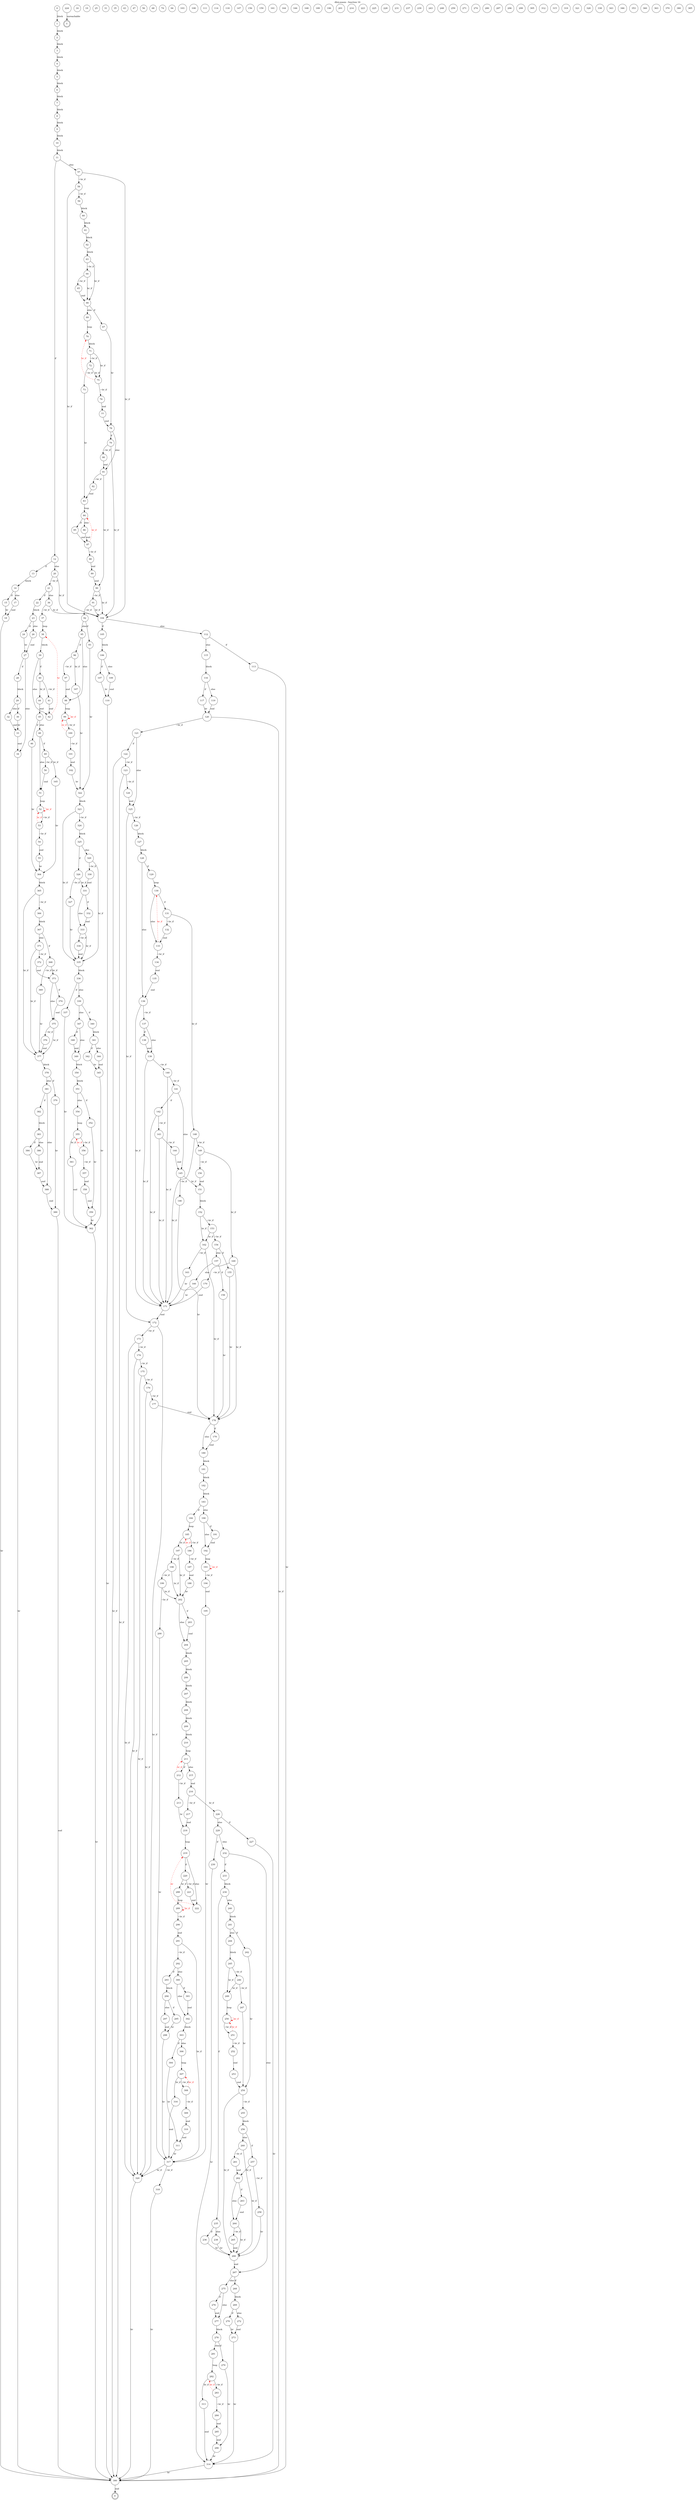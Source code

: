 digraph finite_state_machine {
    label = "dhry.wasm - function 16"
    labelloc =  t
    labelfontsize = 16
    labelfontcolor = black
    labelfontname = "Helvetica"
    node [shape = doublecircle]; E U ;
node [shape=circle, fontcolor=black, style="", label="0"]0
node [shape=circle, fontcolor=black, style="", label="1"]1
node [shape=circle, fontcolor=black, style="", label="2"]2
node [shape=circle, fontcolor=black, style="", label="3"]3
node [shape=circle, fontcolor=black, style="", label="4"]4
node [shape=circle, fontcolor=black, style="", label="5"]5
node [shape=circle, fontcolor=black, style="", label="6"]6
node [shape=circle, fontcolor=black, style="", label="7"]7
node [shape=circle, fontcolor=black, style="", label="8"]8
node [shape=circle, fontcolor=black, style="", label="9"]9
node [shape=circle, fontcolor=black, style="", label="10"]10
node [shape=circle, fontcolor=black, style="", label="11"]11
node [shape=circle, fontcolor=black, style="", label="12"]12
node [shape=circle, fontcolor=black, style="", label="13"]13
node [shape=circle, fontcolor=black, style="", label="14"]14
node [shape=circle, fontcolor=black, style="", label="15"]15
node [shape=circle, fontcolor=black, style="", label="16"]16
node [shape=circle, fontcolor=black, style="", label="17"]17
node [shape=circle, fontcolor=black, style="", label="18"]18
node [shape=circle, fontcolor=black, style="", label="19"]19
node [shape=circle, fontcolor=black, style="", label="20"]20
node [shape=circle, fontcolor=black, style="", label="21"]21
node [shape=circle, fontcolor=black, style="", label="22"]22
node [shape=circle, fontcolor=black, style="", label="23"]23
node [shape=circle, fontcolor=black, style="", label="24"]24
node [shape=circle, fontcolor=black, style="", label="25"]25
node [shape=circle, fontcolor=black, style="", label="26"]26
node [shape=circle, fontcolor=black, style="", label="27"]27
node [shape=circle, fontcolor=black, style="", label="28"]28
node [shape=circle, fontcolor=black, style="", label="29"]29
node [shape=circle, fontcolor=black, style="", label="30"]30
node [shape=circle, fontcolor=black, style="", label="31"]31
node [shape=circle, fontcolor=black, style="", label="32"]32
node [shape=circle, fontcolor=black, style="", label="33"]33
node [shape=circle, fontcolor=black, style="", label="34"]34
node [shape=circle, fontcolor=black, style="", label="35"]35
node [shape=circle, fontcolor=black, style="", label="36"]36
node [shape=circle, fontcolor=black, style="", label="37"]37
node [shape=circle, fontcolor=black, style="", label="38"]38
node [shape=circle, fontcolor=black, style="", label="39"]39
node [shape=circle, fontcolor=black, style="", label="40"]40
node [shape=circle, fontcolor=black, style="", label="41"]41
node [shape=circle, fontcolor=black, style="", label="42"]42
node [shape=circle, fontcolor=black, style="", label="43"]43
node [shape=circle, fontcolor=black, style="", label="44"]44
node [shape=circle, fontcolor=black, style="", label="45"]45
node [shape=circle, fontcolor=black, style="", label="46"]46
node [shape=circle, fontcolor=black, style="", label="47"]47
node [shape=circle, fontcolor=black, style="", label="48"]48
node [shape=circle, fontcolor=black, style="", label="49"]49
node [shape=circle, fontcolor=black, style="", label="50"]50
node [shape=circle, fontcolor=black, style="", label="51"]51
node [shape=circle, fontcolor=black, style="", label="52"]52
node [shape=circle, fontcolor=black, style="", label="53"]53
node [shape=circle, fontcolor=black, style="", label="54"]54
node [shape=circle, fontcolor=black, style="", label="55"]55
node [shape=circle, fontcolor=black, style="", label="56"]56
node [shape=circle, fontcolor=black, style="", label="57"]57
node [shape=circle, fontcolor=black, style="", label="58"]58
node [shape=circle, fontcolor=black, style="", label="59"]59
node [shape=circle, fontcolor=black, style="", label="60"]60
node [shape=circle, fontcolor=black, style="", label="61"]61
node [shape=circle, fontcolor=black, style="", label="62"]62
node [shape=circle, fontcolor=black, style="", label="63"]63
node [shape=circle, fontcolor=black, style="", label="64"]64
node [shape=circle, fontcolor=black, style="", label="65"]65
node [shape=circle, fontcolor=black, style="", label="66"]66
node [shape=circle, fontcolor=black, style="", label="67"]67
node [shape=circle, fontcolor=black, style="", label="68"]68
node [shape=circle, fontcolor=black, style="", label="69"]69
node [shape=circle, fontcolor=black, style="", label="70"]70
node [shape=circle, fontcolor=black, style="", label="71"]71
node [shape=circle, fontcolor=black, style="", label="72"]72
node [shape=circle, fontcolor=black, style="", label="73"]73
node [shape=circle, fontcolor=black, style="", label="74"]74
node [shape=circle, fontcolor=black, style="", label="75"]75
node [shape=circle, fontcolor=black, style="", label="76"]76
node [shape=circle, fontcolor=black, style="", label="77"]77
node [shape=circle, fontcolor=black, style="", label="78"]78
node [shape=circle, fontcolor=black, style="", label="79"]79
node [shape=circle, fontcolor=black, style="", label="80"]80
node [shape=circle, fontcolor=black, style="", label="81"]81
node [shape=circle, fontcolor=black, style="", label="82"]82
node [shape=circle, fontcolor=black, style="", label="83"]83
node [shape=circle, fontcolor=black, style="", label="84"]84
node [shape=circle, fontcolor=black, style="", label="85"]85
node [shape=circle, fontcolor=black, style="", label="86"]86
node [shape=circle, fontcolor=black, style="", label="87"]87
node [shape=circle, fontcolor=black, style="", label="88"]88
node [shape=circle, fontcolor=black, style="", label="89"]89
node [shape=circle, fontcolor=black, style="", label="90"]90
node [shape=circle, fontcolor=black, style="", label="91"]91
node [shape=circle, fontcolor=black, style="", label="92"]92
node [shape=circle, fontcolor=black, style="", label="93"]93
node [shape=circle, fontcolor=black, style="", label="94"]94
node [shape=circle, fontcolor=black, style="", label="95"]95
node [shape=circle, fontcolor=black, style="", label="96"]96
node [shape=circle, fontcolor=black, style="", label="97"]97
node [shape=circle, fontcolor=black, style="", label="98"]98
node [shape=circle, fontcolor=black, style="", label="99"]99
node [shape=circle, fontcolor=black, style="", label="100"]100
node [shape=circle, fontcolor=black, style="", label="101"]101
node [shape=circle, fontcolor=black, style="", label="102"]102
node [shape=circle, fontcolor=black, style="", label="103"]103
node [shape=circle, fontcolor=black, style="", label="104"]104
node [shape=circle, fontcolor=black, style="", label="105"]105
node [shape=circle, fontcolor=black, style="", label="106"]106
node [shape=circle, fontcolor=black, style="", label="107"]107
node [shape=circle, fontcolor=black, style="", label="108"]108
node [shape=circle, fontcolor=black, style="", label="109"]109
node [shape=circle, fontcolor=black, style="", label="110"]110
node [shape=circle, fontcolor=black, style="", label="111"]111
node [shape=circle, fontcolor=black, style="", label="112"]112
node [shape=circle, fontcolor=black, style="", label="113"]113
node [shape=circle, fontcolor=black, style="", label="114"]114
node [shape=circle, fontcolor=black, style="", label="115"]115
node [shape=circle, fontcolor=black, style="", label="116"]116
node [shape=circle, fontcolor=black, style="", label="117"]117
node [shape=circle, fontcolor=black, style="", label="118"]118
node [shape=circle, fontcolor=black, style="", label="119"]119
node [shape=circle, fontcolor=black, style="", label="120"]120
node [shape=circle, fontcolor=black, style="", label="121"]121
node [shape=circle, fontcolor=black, style="", label="122"]122
node [shape=circle, fontcolor=black, style="", label="123"]123
node [shape=circle, fontcolor=black, style="", label="124"]124
node [shape=circle, fontcolor=black, style="", label="125"]125
node [shape=circle, fontcolor=black, style="", label="126"]126
node [shape=circle, fontcolor=black, style="", label="127"]127
node [shape=circle, fontcolor=black, style="", label="128"]128
node [shape=circle, fontcolor=black, style="", label="129"]129
node [shape=circle, fontcolor=black, style="", label="130"]130
node [shape=circle, fontcolor=black, style="", label="131"]131
node [shape=circle, fontcolor=black, style="", label="132"]132
node [shape=circle, fontcolor=black, style="", label="133"]133
node [shape=circle, fontcolor=black, style="", label="134"]134
node [shape=circle, fontcolor=black, style="", label="135"]135
node [shape=circle, fontcolor=black, style="", label="136"]136
node [shape=circle, fontcolor=black, style="", label="137"]137
node [shape=circle, fontcolor=black, style="", label="138"]138
node [shape=circle, fontcolor=black, style="", label="139"]139
node [shape=circle, fontcolor=black, style="", label="140"]140
node [shape=circle, fontcolor=black, style="", label="141"]141
node [shape=circle, fontcolor=black, style="", label="142"]142
node [shape=circle, fontcolor=black, style="", label="143"]143
node [shape=circle, fontcolor=black, style="", label="144"]144
node [shape=circle, fontcolor=black, style="", label="145"]145
node [shape=circle, fontcolor=black, style="", label="146"]146
node [shape=circle, fontcolor=black, style="", label="147"]147
node [shape=circle, fontcolor=black, style="", label="148"]148
node [shape=circle, fontcolor=black, style="", label="149"]149
node [shape=circle, fontcolor=black, style="", label="150"]150
node [shape=circle, fontcolor=black, style="", label="151"]151
node [shape=circle, fontcolor=black, style="", label="152"]152
node [shape=circle, fontcolor=black, style="", label="153"]153
node [shape=circle, fontcolor=black, style="", label="154"]154
node [shape=circle, fontcolor=black, style="", label="155"]155
node [shape=circle, fontcolor=black, style="", label="156"]156
node [shape=circle, fontcolor=black, style="", label="157"]157
node [shape=circle, fontcolor=black, style="", label="158"]158
node [shape=circle, fontcolor=black, style="", label="159"]159
node [shape=circle, fontcolor=black, style="", label="160"]160
node [shape=circle, fontcolor=black, style="", label="161"]161
node [shape=circle, fontcolor=black, style="", label="162"]162
node [shape=circle, fontcolor=black, style="", label="163"]163
node [shape=circle, fontcolor=black, style="", label="164"]164
node [shape=circle, fontcolor=black, style="", label="165"]165
node [shape=circle, fontcolor=black, style="", label="166"]166
node [shape=circle, fontcolor=black, style="", label="167"]167
node [shape=circle, fontcolor=black, style="", label="168"]168
node [shape=circle, fontcolor=black, style="", label="169"]169
node [shape=circle, fontcolor=black, style="", label="170"]170
node [shape=circle, fontcolor=black, style="", label="171"]171
node [shape=circle, fontcolor=black, style="", label="172"]172
node [shape=circle, fontcolor=black, style="", label="173"]173
node [shape=circle, fontcolor=black, style="", label="174"]174
node [shape=circle, fontcolor=black, style="", label="175"]175
node [shape=circle, fontcolor=black, style="", label="176"]176
node [shape=circle, fontcolor=black, style="", label="177"]177
node [shape=circle, fontcolor=black, style="", label="178"]178
node [shape=circle, fontcolor=black, style="", label="179"]179
node [shape=circle, fontcolor=black, style="", label="180"]180
node [shape=circle, fontcolor=black, style="", label="181"]181
node [shape=circle, fontcolor=black, style="", label="182"]182
node [shape=circle, fontcolor=black, style="", label="183"]183
node [shape=circle, fontcolor=black, style="", label="184"]184
node [shape=circle, fontcolor=black, style="", label="185"]185
node [shape=circle, fontcolor=black, style="", label="186"]186
node [shape=circle, fontcolor=black, style="", label="187"]187
node [shape=circle, fontcolor=black, style="", label="188"]188
node [shape=circle, fontcolor=black, style="", label="189"]189
node [shape=circle, fontcolor=black, style="", label="190"]190
node [shape=circle, fontcolor=black, style="", label="191"]191
node [shape=circle, fontcolor=black, style="", label="192"]192
node [shape=circle, fontcolor=black, style="", label="193"]193
node [shape=circle, fontcolor=black, style="", label="194"]194
node [shape=circle, fontcolor=black, style="", label="195"]195
node [shape=circle, fontcolor=black, style="", label="196"]196
node [shape=circle, fontcolor=black, style="", label="197"]197
node [shape=circle, fontcolor=black, style="", label="198"]198
node [shape=circle, fontcolor=black, style="", label="199"]199
node [shape=circle, fontcolor=black, style="", label="200"]200
node [shape=circle, fontcolor=black, style="", label="201"]201
node [shape=circle, fontcolor=black, style="", label="202"]202
node [shape=circle, fontcolor=black, style="", label="203"]203
node [shape=circle, fontcolor=black, style="", label="204"]204
node [shape=circle, fontcolor=black, style="", label="205"]205
node [shape=circle, fontcolor=black, style="", label="206"]206
node [shape=circle, fontcolor=black, style="", label="207"]207
node [shape=circle, fontcolor=black, style="", label="208"]208
node [shape=circle, fontcolor=black, style="", label="209"]209
node [shape=circle, fontcolor=black, style="", label="210"]210
node [shape=circle, fontcolor=black, style="", label="211"]211
node [shape=circle, fontcolor=black, style="", label="212"]212
node [shape=circle, fontcolor=black, style="", label="213"]213
node [shape=circle, fontcolor=black, style="", label="214"]214
node [shape=circle, fontcolor=black, style="", label="215"]215
node [shape=circle, fontcolor=black, style="", label="216"]216
node [shape=circle, fontcolor=black, style="", label="217"]217
node [shape=circle, fontcolor=black, style="", label="218"]218
node [shape=circle, fontcolor=black, style="", label="219"]219
node [shape=circle, fontcolor=black, style="", label="220"]220
node [shape=circle, fontcolor=black, style="", label="221"]221
node [shape=circle, fontcolor=black, style="", label="222"]222
node [shape=circle, fontcolor=black, style="", label="223"]223
node [shape=circle, fontcolor=black, style="", label="224"]224
node [shape=circle, fontcolor=black, style="", label="225"]225
node [shape=circle, fontcolor=black, style="", label="226"]226
node [shape=circle, fontcolor=black, style="", label="227"]227
node [shape=circle, fontcolor=black, style="", label="228"]228
node [shape=circle, fontcolor=black, style="", label="229"]229
node [shape=circle, fontcolor=black, style="", label="230"]230
node [shape=circle, fontcolor=black, style="", label="231"]231
node [shape=circle, fontcolor=black, style="", label="232"]232
node [shape=circle, fontcolor=black, style="", label="233"]233
node [shape=circle, fontcolor=black, style="", label="234"]234
node [shape=circle, fontcolor=black, style="", label="235"]235
node [shape=circle, fontcolor=black, style="", label="236"]236
node [shape=circle, fontcolor=black, style="", label="237"]237
node [shape=circle, fontcolor=black, style="", label="238"]238
node [shape=circle, fontcolor=black, style="", label="239"]239
node [shape=circle, fontcolor=black, style="", label="240"]240
node [shape=circle, fontcolor=black, style="", label="241"]241
node [shape=circle, fontcolor=black, style="", label="242"]242
node [shape=circle, fontcolor=black, style="", label="243"]243
node [shape=circle, fontcolor=black, style="", label="244"]244
node [shape=circle, fontcolor=black, style="", label="245"]245
node [shape=circle, fontcolor=black, style="", label="246"]246
node [shape=circle, fontcolor=black, style="", label="247"]247
node [shape=circle, fontcolor=black, style="", label="248"]248
node [shape=circle, fontcolor=black, style="", label="249"]249
node [shape=circle, fontcolor=black, style="", label="250"]250
node [shape=circle, fontcolor=black, style="", label="251"]251
node [shape=circle, fontcolor=black, style="", label="252"]252
node [shape=circle, fontcolor=black, style="", label="253"]253
node [shape=circle, fontcolor=black, style="", label="254"]254
node [shape=circle, fontcolor=black, style="", label="255"]255
node [shape=circle, fontcolor=black, style="", label="256"]256
node [shape=circle, fontcolor=black, style="", label="257"]257
node [shape=circle, fontcolor=black, style="", label="258"]258
node [shape=circle, fontcolor=black, style="", label="259"]259
node [shape=circle, fontcolor=black, style="", label="260"]260
node [shape=circle, fontcolor=black, style="", label="261"]261
node [shape=circle, fontcolor=black, style="", label="262"]262
node [shape=circle, fontcolor=black, style="", label="263"]263
node [shape=circle, fontcolor=black, style="", label="264"]264
node [shape=circle, fontcolor=black, style="", label="265"]265
node [shape=circle, fontcolor=black, style="", label="266"]266
node [shape=circle, fontcolor=black, style="", label="267"]267
node [shape=circle, fontcolor=black, style="", label="268"]268
node [shape=circle, fontcolor=black, style="", label="269"]269
node [shape=circle, fontcolor=black, style="", label="270"]270
node [shape=circle, fontcolor=black, style="", label="271"]271
node [shape=circle, fontcolor=black, style="", label="272"]272
node [shape=circle, fontcolor=black, style="", label="273"]273
node [shape=circle, fontcolor=black, style="", label="274"]274
node [shape=circle, fontcolor=black, style="", label="275"]275
node [shape=circle, fontcolor=black, style="", label="276"]276
node [shape=circle, fontcolor=black, style="", label="277"]277
node [shape=circle, fontcolor=black, style="", label="278"]278
node [shape=circle, fontcolor=black, style="", label="279"]279
node [shape=circle, fontcolor=black, style="", label="280"]280
node [shape=circle, fontcolor=black, style="", label="281"]281
node [shape=circle, fontcolor=black, style="", label="282"]282
node [shape=circle, fontcolor=black, style="", label="283"]283
node [shape=circle, fontcolor=black, style="", label="284"]284
node [shape=circle, fontcolor=black, style="", label="285"]285
node [shape=circle, fontcolor=black, style="", label="286"]286
node [shape=circle, fontcolor=black, style="", label="287"]287
node [shape=circle, fontcolor=black, style="", label="288"]288
node [shape=circle, fontcolor=black, style="", label="289"]289
node [shape=circle, fontcolor=black, style="", label="290"]290
node [shape=circle, fontcolor=black, style="", label="291"]291
node [shape=circle, fontcolor=black, style="", label="292"]292
node [shape=circle, fontcolor=black, style="", label="293"]293
node [shape=circle, fontcolor=black, style="", label="294"]294
node [shape=circle, fontcolor=black, style="", label="295"]295
node [shape=circle, fontcolor=black, style="", label="296"]296
node [shape=circle, fontcolor=black, style="", label="297"]297
node [shape=circle, fontcolor=black, style="", label="298"]298
node [shape=circle, fontcolor=black, style="", label="299"]299
node [shape=circle, fontcolor=black, style="", label="300"]300
node [shape=circle, fontcolor=black, style="", label="301"]301
node [shape=circle, fontcolor=black, style="", label="302"]302
node [shape=circle, fontcolor=black, style="", label="303"]303
node [shape=circle, fontcolor=black, style="", label="304"]304
node [shape=circle, fontcolor=black, style="", label="305"]305
node [shape=circle, fontcolor=black, style="", label="306"]306
node [shape=circle, fontcolor=black, style="", label="307"]307
node [shape=circle, fontcolor=black, style="", label="308"]308
node [shape=circle, fontcolor=black, style="", label="309"]309
node [shape=circle, fontcolor=black, style="", label="310"]310
node [shape=circle, fontcolor=black, style="", label="311"]311
node [shape=circle, fontcolor=black, style="", label="312"]312
node [shape=circle, fontcolor=black, style="", label="313"]313
node [shape=circle, fontcolor=black, style="", label="314"]314
node [shape=circle, fontcolor=black, style="", label="315"]315
node [shape=circle, fontcolor=black, style="", label="316"]316
node [shape=circle, fontcolor=black, style="", label="317"]317
node [shape=circle, fontcolor=black, style="", label="318"]318
node [shape=circle, fontcolor=black, style="", label="319"]319
node [shape=circle, fontcolor=black, style="", label="320"]320
node [shape=circle, fontcolor=black, style="", label="321"]321
node [shape=circle, fontcolor=black, style="", label="322"]322
node [shape=circle, fontcolor=black, style="", label="323"]323
node [shape=circle, fontcolor=black, style="", label="324"]324
node [shape=circle, fontcolor=black, style="", label="325"]325
node [shape=circle, fontcolor=black, style="", label="326"]326
node [shape=circle, fontcolor=black, style="", label="327"]327
node [shape=circle, fontcolor=black, style="", label="328"]328
node [shape=circle, fontcolor=black, style="", label="329"]329
node [shape=circle, fontcolor=black, style="", label="330"]330
node [shape=circle, fontcolor=black, style="", label="331"]331
node [shape=circle, fontcolor=black, style="", label="332"]332
node [shape=circle, fontcolor=black, style="", label="333"]333
node [shape=circle, fontcolor=black, style="", label="334"]334
node [shape=circle, fontcolor=black, style="", label="335"]335
node [shape=circle, fontcolor=black, style="", label="336"]336
node [shape=circle, fontcolor=black, style="", label="337"]337
node [shape=circle, fontcolor=black, style="", label="338"]338
node [shape=circle, fontcolor=black, style="", label="339"]339
node [shape=circle, fontcolor=black, style="", label="340"]340
node [shape=circle, fontcolor=black, style="", label="341"]341
node [shape=circle, fontcolor=black, style="", label="342"]342
node [shape=circle, fontcolor=black, style="", label="343"]343
node [shape=circle, fontcolor=black, style="", label="344"]344
node [shape=circle, fontcolor=black, style="", label="345"]345
node [shape=circle, fontcolor=black, style="", label="346"]346
node [shape=circle, fontcolor=black, style="", label="347"]347
node [shape=circle, fontcolor=black, style="", label="348"]348
node [shape=circle, fontcolor=black, style="", label="349"]349
node [shape=circle, fontcolor=black, style="", label="350"]350
node [shape=circle, fontcolor=black, style="", label="351"]351
node [shape=circle, fontcolor=black, style="", label="352"]352
node [shape=circle, fontcolor=black, style="", label="353"]353
node [shape=circle, fontcolor=black, style="", label="354"]354
node [shape=circle, fontcolor=black, style="", label="355"]355
node [shape=circle, fontcolor=black, style="", label="356"]356
node [shape=circle, fontcolor=black, style="", label="357"]357
node [shape=circle, fontcolor=black, style="", label="358"]358
node [shape=circle, fontcolor=black, style="", label="359"]359
node [shape=circle, fontcolor=black, style="", label="360"]360
node [shape=circle, fontcolor=black, style="", label="361"]361
node [shape=circle, fontcolor=black, style="", label="362"]362
node [shape=circle, fontcolor=black, style="", label="363"]363
node [shape=circle, fontcolor=black, style="", label="364"]364
node [shape=circle, fontcolor=black, style="", label="365"]365
node [shape=circle, fontcolor=black, style="", label="366"]366
node [shape=circle, fontcolor=black, style="", label="367"]367
node [shape=circle, fontcolor=black, style="", label="368"]368
node [shape=circle, fontcolor=black, style="", label="369"]369
node [shape=circle, fontcolor=black, style="", label="370"]370
node [shape=circle, fontcolor=black, style="", label="371"]371
node [shape=circle, fontcolor=black, style="", label="372"]372
node [shape=circle, fontcolor=black, style="", label="373"]373
node [shape=circle, fontcolor=black, style="", label="374"]374
node [shape=circle, fontcolor=black, style="", label="375"]375
node [shape=circle, fontcolor=black, style="", label="376"]376
node [shape=circle, fontcolor=black, style="", label="377"]377
node [shape=circle, fontcolor=black, style="", label="378"]378
node [shape=circle, fontcolor=black, style="", label="379"]379
node [shape=circle, fontcolor=black, style="", label="380"]380
node [shape=circle, fontcolor=black, style="", label="381"]381
node [shape=circle, fontcolor=black, style="", label="382"]382
node [shape=circle, fontcolor=black, style="", label="383"]383
node [shape=circle, fontcolor=black, style="", label="384"]384
node [shape=circle, fontcolor=black, style="", label="385"]385
node [shape=circle, fontcolor=black, style="", label="386"]386
node [shape=circle, fontcolor=black, style="", label="387"]387
node [shape=circle, fontcolor=black, style="", label="388"]388
node [shape=circle, fontcolor=black, style="", label="389"]389
node [shape=circle, fontcolor=black, style="", label="390"]390
node [shape=circle, fontcolor=black, style="", label="E"]E
node [shape=circle, fontcolor=black, style="", label="U"]U
    0 -> 1[label="block"];
    1 -> 2[label="block"];
    2 -> 3[label="block"];
    3 -> 4[label="block"];
    4 -> 5[label="block"];
    5 -> 6[label="block"];
    6 -> 7[label="block"];
    7 -> 8[label="block"];
    8 -> 9[label="block"];
    9 -> 10[label="block"];
    10 -> 11[label="block"];
    11 -> 12[label="if"];
    11 -> 57[label="else"];
    12 -> 13[label="if"];
    12 -> 20[label="else"];
    13 -> 14[label="block"];
    14 -> 15[label="if"];
    14 -> 17[label="else"];
    15 -> 18[label="br"];
    17 -> 18[label="end"];
    18 -> 390[label="br"];
    20 -> 21[label="~br_if"];
    20 -> 104[label="br_if"];
    21 -> 22[label="if"];
    21 -> 36[label="else"];
    22 -> 23[label="block"];
    23 -> 24[label="if"];
    23 -> 26[label="else"];
    24 -> 27[label="br"];
    26 -> 27[label="end"];
    27 -> 28[label="if"];
    27 -> 34[label="else"];
    28 -> 29[label="block"];
    29 -> 30[label="if"];
    29 -> 32[label="else"];
    30 -> 33[label="br"];
    32 -> 33[label="end"];
    33 -> 34[label="end"];
    34 -> 390[label="br"];
    36 -> 37[label="~br_if"];
    36 -> 104[label="br_if"];
    37 -> 38[label="loop"];
    38 -> 39[label="block"];
    39 -> 40[label="if"];
    39 -> 42[label="else"];
    40 -> 41[label="~br_if"];
    40 -> 44[label="br_if"];
    41 -> 42[label="end"];
    42 -> 38[style="dashed" color="red" fontcolor="red" label="br"];
    44 -> 45[label="end"];
    45 -> 46[label="if"];
    45 -> 48[label="else"];
    46 -> 364[label="br"];
    48 -> 49[label="if"];
    48 -> 51[label="else"];
    49 -> 50[label="~br_if"];
    49 -> 165[label="br_if"];
    50 -> 51[label="end"];
    51 -> 52[label="loop"];
    52 -> 53[label="~br_if"];
    52 -> 52[style="dashed" color="red" fontcolor="red" label="br_if"];
    53 -> 54[label="~br_if"];
    53 -> 52[style="dashed" color="red" fontcolor="red" label="br_if"];
    54 -> 55[label="end"];
    55 -> 364[label="br"];
    57 -> 58[label="~br_if"];
    57 -> 104[label="br_if"];
    58 -> 59[label="~br_if"];
    58 -> 104[label="br_if"];
    59 -> 60[label="block"];
    60 -> 61[label="block"];
    61 -> 62[label="block"];
    62 -> 63[label="block"];
    63 -> 64[label="~br_if"];
    63 -> 66[label="br_if"];
    64 -> 65[label="~br_if"];
    64 -> 66[label="br_if"];
    65 -> 66[label="end"];
    66 -> 67[label="if"];
    66 -> 69[label="else"];
    67 -> 78[label="br"];
    69 -> 70[label="loop"];
    70 -> 71[label="block"];
    71 -> 72[label="~br_if"];
    71 -> 75[label="br_if"];
    72 -> 73[label="~br_if"];
    72 -> 75[label="br_if"];
    73 -> 83[label="br"];
    75 -> 76[label="~br_if"];
    75 -> 70[style="dashed" color="red" fontcolor="red" label="br_if"];
    76 -> 77[label="end"];
    77 -> 78[label="end"];
    78 -> 79[label="if"];
    78 -> 81[label="else"];
    79 -> 80[label="~br_if"];
    79 -> 104[label="br_if"];
    80 -> 81[label="end"];
    81 -> 82[label="~br_if"];
    81 -> 90[label="br_if"];
    82 -> 83[label="end"];
    83 -> 84[label="loop"];
    84 -> 85[label="if"];
    84 -> 86[label="else"];
    85 -> 87[label="end"];
    86 -> 87[label="end"];
    87 -> 88[label="~br_if"];
    87 -> 84[style="dashed" color="red" fontcolor="red" label="br_if"];
    88 -> 89[label="end"];
    89 -> 90[label="end"];
    90 -> 91[label="~br_if"];
    90 -> 104[label="br_if"];
    91 -> 92[label="~br_if"];
    91 -> 104[label="br_if"];
    92 -> 93[label="if"];
    92 -> 95[label="else"];
    93 -> 322[label="br"];
    95 -> 96[label="if"];
    95 -> 98[label="else"];
    96 -> 97[label="~br_if"];
    96 -> 167[label="br_if"];
    97 -> 98[label="end"];
    98 -> 99[label="loop"];
    99 -> 100[label="~br_if"];
    99 -> 99[style="dashed" color="red" fontcolor="red" label="br_if"];
    100 -> 101[label="~br_if"];
    100 -> 99[style="dashed" color="red" fontcolor="red" label="br_if"];
    101 -> 102[label="end"];
    102 -> 322[label="br"];
    104 -> 105[label="if"];
    104 -> 112[label="else"];
    105 -> 106[label="block"];
    106 -> 107[label="if"];
    106 -> 109[label="else"];
    107 -> 110[label="br"];
    109 -> 110[label="end"];
    110 -> 390[label="br"];
    112 -> 113[label="if"];
    112 -> 115[label="else"];
    113 -> 390[label="br"];
    115 -> 116[label="block"];
    116 -> 117[label="if"];
    116 -> 119[label="else"];
    117 -> 120[label="br"];
    119 -> 120[label="end"];
    120 -> 121[label="~br_if"];
    120 -> 390[label="br_if"];
    121 -> 122[label="if"];
    121 -> 125[label="else"];
    122 -> 123[label="~br_if"];
    122 -> 390[label="br_if"];
    123 -> 124[label="~br_if"];
    123 -> 390[label="br_if"];
    124 -> 125[label="end"];
    125 -> 126[label="~br_if"];
    125 -> 172[label="br_if"];
    126 -> 127[label="block"];
    127 -> 128[label="block"];
    128 -> 129[label="if"];
    128 -> 136[label="else"];
    129 -> 130[label="loop"];
    130 -> 131[label="if"];
    130 -> 133[label="else"];
    131 -> 132[label="~br_if"];
    131 -> 148[label="br_if"];
    132 -> 133[label="end"];
    133 -> 134[label="~br_if"];
    133 -> 130[style="dashed" color="red" fontcolor="red" label="br_if"];
    134 -> 135[label="end"];
    135 -> 136[label="end"];
    136 -> 137[label="~br_if"];
    136 -> 171[label="br_if"];
    137 -> 138[label="if"];
    137 -> 139[label="else"];
    138 -> 139[label="end"];
    139 -> 140[label="~br_if"];
    139 -> 171[label="br_if"];
    140 -> 141[label="~br_if"];
    140 -> 171[label="br_if"];
    141 -> 142[label="if"];
    141 -> 145[label="else"];
    142 -> 143[label="~br_if"];
    142 -> 171[label="br_if"];
    143 -> 144[label="~br_if"];
    143 -> 171[label="br_if"];
    144 -> 145[label="end"];
    145 -> 146[label="~br_if"];
    145 -> 151[label="br_if"];
    146 -> 178[label="br"];
    148 -> 149[label="~br_if"];
    148 -> 171[label="br_if"];
    149 -> 150[label="~br_if"];
    149 -> 169[label="br_if"];
    150 -> 151[label="end"];
    151 -> 152[label="block"];
    152 -> 153[label="~br_if"];
    152 -> 162[label="br_if"];
    153 -> 154[label="~br_if"];
    153 -> 162[label="br_if"];
    154 -> 155[label="if"];
    154 -> 157[label="else"];
    155 -> 178[label="br"];
    157 -> 158[label="if"];
    157 -> 160[label="else"];
    158 -> 178[label="br"];
    160 -> 171[label="br"];
    162 -> 163[label="~br_if"];
    162 -> 178[label="br_if"];
    163 -> 171[label="br"];
    165 -> 364[label="br"];
    167 -> 322[label="br"];
    169 -> 170[label="~br_if"];
    169 -> 178[label="br_if"];
    170 -> 171[label="end"];
    171 -> 172[label="end"];
    172 -> 173[label="~br_if"];
    172 -> 320[label="br_if"];
    173 -> 174[label="~br_if"];
    173 -> 320[label="br_if"];
    174 -> 175[label="~br_if"];
    174 -> 320[label="br_if"];
    175 -> 176[label="~br_if"];
    175 -> 320[label="br_if"];
    176 -> 177[label="~br_if"];
    176 -> 320[label="br_if"];
    177 -> 178[label="end"];
    178 -> 179[label="if"];
    178 -> 180[label="else"];
    179 -> 180[label="end"];
    180 -> 181[label="block"];
    181 -> 182[label="block"];
    182 -> 183[label="block"];
    183 -> 184[label="if"];
    183 -> 190[label="else"];
    184 -> 185[label="loop"];
    185 -> 186[label="~br_if"];
    185 -> 197[label="br_if"];
    186 -> 187[label="~br_if"];
    186 -> 185[style="dashed" color="red" fontcolor="red" label="br_if"];
    187 -> 188[label="end"];
    188 -> 202[label="br"];
    190 -> 191[label="if"];
    190 -> 192[label="else"];
    191 -> 192[label="end"];
    192 -> 193[label="loop"];
    193 -> 194[label="~br_if"];
    193 -> 193[style="dashed" color="red" fontcolor="red" label="br_if"];
    194 -> 195[label="end"];
    195 -> 317[label="br"];
    197 -> 198[label="~br_if"];
    197 -> 202[label="br_if"];
    198 -> 199[label="~br_if"];
    198 -> 202[label="br_if"];
    199 -> 200[label="~br_if"];
    199 -> 202[label="br_if"];
    200 -> 317[label="br"];
    202 -> 203[label="if"];
    202 -> 204[label="else"];
    203 -> 204[label="end"];
    204 -> 205[label="block"];
    205 -> 206[label="block"];
    206 -> 207[label="block"];
    207 -> 208[label="block"];
    208 -> 209[label="block"];
    209 -> 210[label="block"];
    210 -> 211[label="loop"];
    211 -> 212[label="if"];
    211 -> 215[label="else"];
    212 -> 213[label="~br_if"];
    212 -> 211[style="dashed" color="red" fontcolor="red" label="br_if"];
    213 -> 218[label="br"];
    215 -> 216[label="end"];
    216 -> 217[label="~br_if"];
    216 -> 226[label="br_if"];
    217 -> 218[label="end"];
    218 -> 219[label="loop"];
    219 -> 220[label="if"];
    219 -> 222[label="else"];
    220 -> 221[label="~br_if"];
    220 -> 288[label="br_if"];
    221 -> 222[label="end"];
    222 -> 219[style="dashed" color="red" fontcolor="red" label="br"];
    224 -> U[label="unreachable"];
    226 -> 227[label="if"];
    226 -> 229[label="else"];
    227 -> 314[label="br"];
    229 -> 230[label="if"];
    229 -> 232[label="else"];
    230 -> 314[label="br"];
    232 -> 233[label="if"];
    232 -> 267[label="else"];
    233 -> 234[label="block"];
    234 -> 235[label="if"];
    234 -> 240[label="else"];
    235 -> 236[label="if"];
    235 -> 238[label="else"];
    236 -> 266[label="br"];
    238 -> 266[label="br"];
    240 -> 241[label="block"];
    241 -> 242[label="if"];
    241 -> 244[label="else"];
    242 -> 254[label="br"];
    244 -> 245[label="block"];
    245 -> 246[label="~br_if"];
    245 -> 249[label="br_if"];
    246 -> 247[label="~br_if"];
    246 -> 249[label="br_if"];
    247 -> 254[label="br"];
    249 -> 250[label="loop"];
    250 -> 251[label="~br_if"];
    250 -> 250[style="dashed" color="red" fontcolor="red" label="br_if"];
    251 -> 252[label="~br_if"];
    251 -> 250[style="dashed" color="red" fontcolor="red" label="br_if"];
    252 -> 253[label="end"];
    253 -> 254[label="end"];
    254 -> 255[label="~br_if"];
    254 -> 266[label="br_if"];
    255 -> 256[label="block"];
    256 -> 257[label="if"];
    256 -> 260[label="else"];
    257 -> 258[label="~br_if"];
    257 -> 262[label="br_if"];
    258 -> 266[label="br"];
    260 -> 261[label="~br_if"];
    260 -> 266[label="br_if"];
    261 -> 262[label="end"];
    262 -> 263[label="if"];
    262 -> 264[label="else"];
    263 -> 264[label="end"];
    264 -> 265[label="~br_if"];
    264 -> 266[label="br_if"];
    265 -> 266[label="end"];
    266 -> 267[label="end"];
    267 -> 268[label="if"];
    267 -> 275[label="else"];
    268 -> 269[label="block"];
    269 -> 270[label="if"];
    269 -> 272[label="else"];
    270 -> 273[label="br"];
    272 -> 273[label="end"];
    273 -> 314[label="br"];
    275 -> 276[label="if"];
    275 -> 277[label="else"];
    276 -> 277[label="end"];
    277 -> 278[label="block"];
    278 -> 279[label="if"];
    278 -> 281[label="else"];
    279 -> 286[label="br"];
    281 -> 282[label="loop"];
    282 -> 283[label="~br_if"];
    282 -> 313[label="br_if"];
    283 -> 284[label="~br_if"];
    283 -> 282[style="dashed" color="red" fontcolor="red" label="br_if"];
    284 -> 285[label="end"];
    285 -> 286[label="end"];
    286 -> 314[label="br"];
    288 -> 289[label="loop"];
    289 -> 290[label="~br_if"];
    289 -> 289[style="dashed" color="red" fontcolor="red" label="br_if"];
    290 -> 291[label="end"];
    291 -> 292[label="~br_if"];
    291 -> 317[label="br_if"];
    292 -> 293[label="if"];
    292 -> 300[label="else"];
    293 -> 294[label="block"];
    294 -> 295[label="if"];
    294 -> 297[label="else"];
    295 -> 298[label="br"];
    297 -> 298[label="end"];
    298 -> 317[label="br"];
    300 -> 301[label="if"];
    300 -> 302[label="else"];
    301 -> 302[label="end"];
    302 -> 303[label="block"];
    303 -> 304[label="if"];
    303 -> 306[label="else"];
    304 -> 311[label="br"];
    306 -> 307[label="loop"];
    307 -> 308[label="~br_if"];
    307 -> 316[label="br_if"];
    308 -> 309[label="~br_if"];
    308 -> 307[style="dashed" color="red" fontcolor="red" label="br_if"];
    309 -> 310[label="end"];
    310 -> 311[label="end"];
    311 -> 317[label="br"];
    313 -> 314[label="end"];
    314 -> 390[label="br"];
    316 -> 317[label="end"];
    317 -> 318[label="~br_if"];
    317 -> 320[label="br_if"];
    318 -> 390[label="br"];
    320 -> 390[label="br"];
    322 -> 323[label="block"];
    323 -> 324[label="~br_if"];
    323 -> 335[label="br_if"];
    324 -> 325[label="block"];
    325 -> 326[label="if"];
    325 -> 329[label="else"];
    326 -> 327[label="~br_if"];
    326 -> 331[label="br_if"];
    327 -> 335[label="br"];
    329 -> 330[label="~br_if"];
    329 -> 335[label="br_if"];
    330 -> 331[label="end"];
    331 -> 332[label="if"];
    331 -> 333[label="else"];
    332 -> 333[label="end"];
    333 -> 334[label="~br_if"];
    333 -> 335[label="br_if"];
    334 -> 335[label="end"];
    335 -> 336[label="block"];
    336 -> 337[label="if"];
    336 -> 339[label="else"];
    337 -> 362[label="br"];
    339 -> 340[label="if"];
    339 -> 347[label="else"];
    340 -> 341[label="block"];
    341 -> 342[label="if"];
    341 -> 344[label="else"];
    342 -> 345[label="br"];
    344 -> 345[label="end"];
    345 -> 362[label="br"];
    347 -> 348[label="if"];
    347 -> 349[label="else"];
    348 -> 349[label="end"];
    349 -> 350[label="block"];
    350 -> 351[label="block"];
    351 -> 352[label="if"];
    351 -> 354[label="else"];
    352 -> 359[label="br"];
    354 -> 355[label="loop"];
    355 -> 356[label="~br_if"];
    355 -> 361[label="br_if"];
    356 -> 357[label="~br_if"];
    356 -> 355[style="dashed" color="red" fontcolor="red" label="br_if"];
    357 -> 358[label="end"];
    358 -> 359[label="end"];
    359 -> 362[label="br"];
    361 -> 362[label="end"];
    362 -> 390[label="br"];
    364 -> 365[label="block"];
    365 -> 366[label="~br_if"];
    365 -> 377[label="br_if"];
    366 -> 367[label="block"];
    367 -> 368[label="if"];
    367 -> 371[label="else"];
    368 -> 369[label="~br_if"];
    368 -> 373[label="br_if"];
    369 -> 377[label="br"];
    371 -> 372[label="~br_if"];
    371 -> 377[label="br_if"];
    372 -> 373[label="end"];
    373 -> 374[label="if"];
    373 -> 375[label="else"];
    374 -> 375[label="end"];
    375 -> 376[label="~br_if"];
    375 -> 377[label="br_if"];
    376 -> 377[label="end"];
    377 -> 378[label="block"];
    378 -> 379[label="if"];
    378 -> 381[label="else"];
    379 -> 389[label="br"];
    381 -> 382[label="if"];
    381 -> 388[label="else"];
    382 -> 383[label="block"];
    383 -> 384[label="if"];
    383 -> 386[label="else"];
    384 -> 387[label="br"];
    386 -> 387[label="end"];
    387 -> 388[label="end"];
    388 -> 389[label="end"];
    389 -> 390[label="end"];
    390 -> E[label="end"];
}
